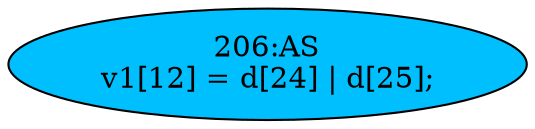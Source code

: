 strict digraph "" {
	node [label="\N"];
	"206:AS"	 [ast="<pyverilog.vparser.ast.Assign object at 0x7f4056d88810>",
		def_var="['v1']",
		fillcolor=deepskyblue,
		label="206:AS
v1[12] = d[24] | d[25];",
		statements="[]",
		style=filled,
		typ=Assign,
		use_var="['d', 'd']"];
}
